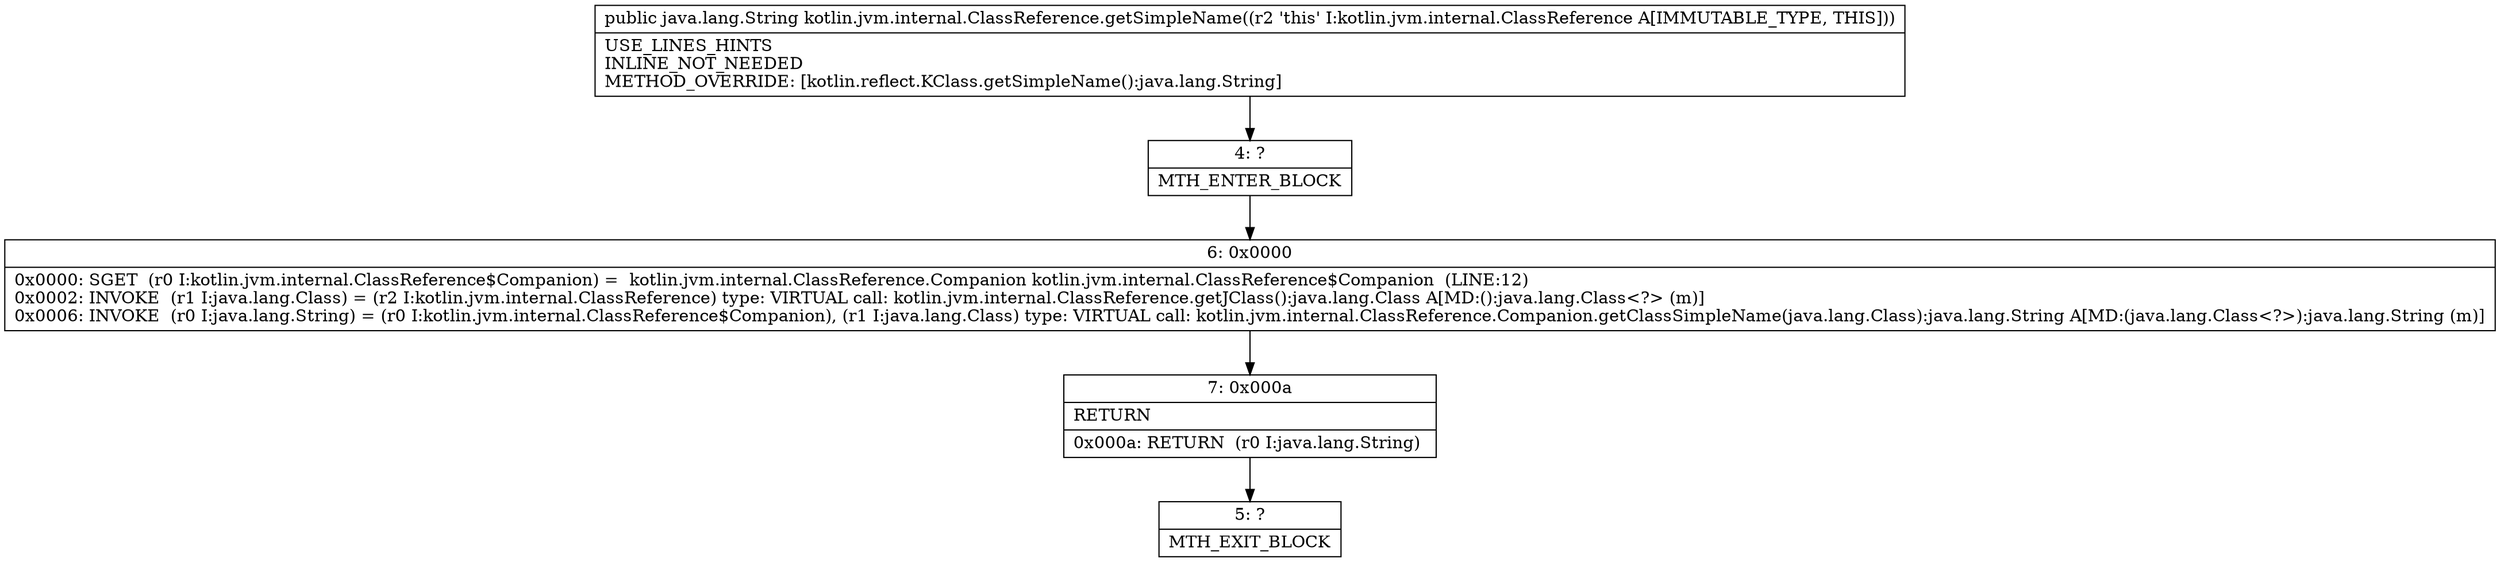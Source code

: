 digraph "CFG forkotlin.jvm.internal.ClassReference.getSimpleName()Ljava\/lang\/String;" {
Node_4 [shape=record,label="{4\:\ ?|MTH_ENTER_BLOCK\l}"];
Node_6 [shape=record,label="{6\:\ 0x0000|0x0000: SGET  (r0 I:kotlin.jvm.internal.ClassReference$Companion) =  kotlin.jvm.internal.ClassReference.Companion kotlin.jvm.internal.ClassReference$Companion  (LINE:12)\l0x0002: INVOKE  (r1 I:java.lang.Class) = (r2 I:kotlin.jvm.internal.ClassReference) type: VIRTUAL call: kotlin.jvm.internal.ClassReference.getJClass():java.lang.Class A[MD:():java.lang.Class\<?\> (m)]\l0x0006: INVOKE  (r0 I:java.lang.String) = (r0 I:kotlin.jvm.internal.ClassReference$Companion), (r1 I:java.lang.Class) type: VIRTUAL call: kotlin.jvm.internal.ClassReference.Companion.getClassSimpleName(java.lang.Class):java.lang.String A[MD:(java.lang.Class\<?\>):java.lang.String (m)]\l}"];
Node_7 [shape=record,label="{7\:\ 0x000a|RETURN\l|0x000a: RETURN  (r0 I:java.lang.String) \l}"];
Node_5 [shape=record,label="{5\:\ ?|MTH_EXIT_BLOCK\l}"];
MethodNode[shape=record,label="{public java.lang.String kotlin.jvm.internal.ClassReference.getSimpleName((r2 'this' I:kotlin.jvm.internal.ClassReference A[IMMUTABLE_TYPE, THIS]))  | USE_LINES_HINTS\lINLINE_NOT_NEEDED\lMETHOD_OVERRIDE: [kotlin.reflect.KClass.getSimpleName():java.lang.String]\l}"];
MethodNode -> Node_4;Node_4 -> Node_6;
Node_6 -> Node_7;
Node_7 -> Node_5;
}

